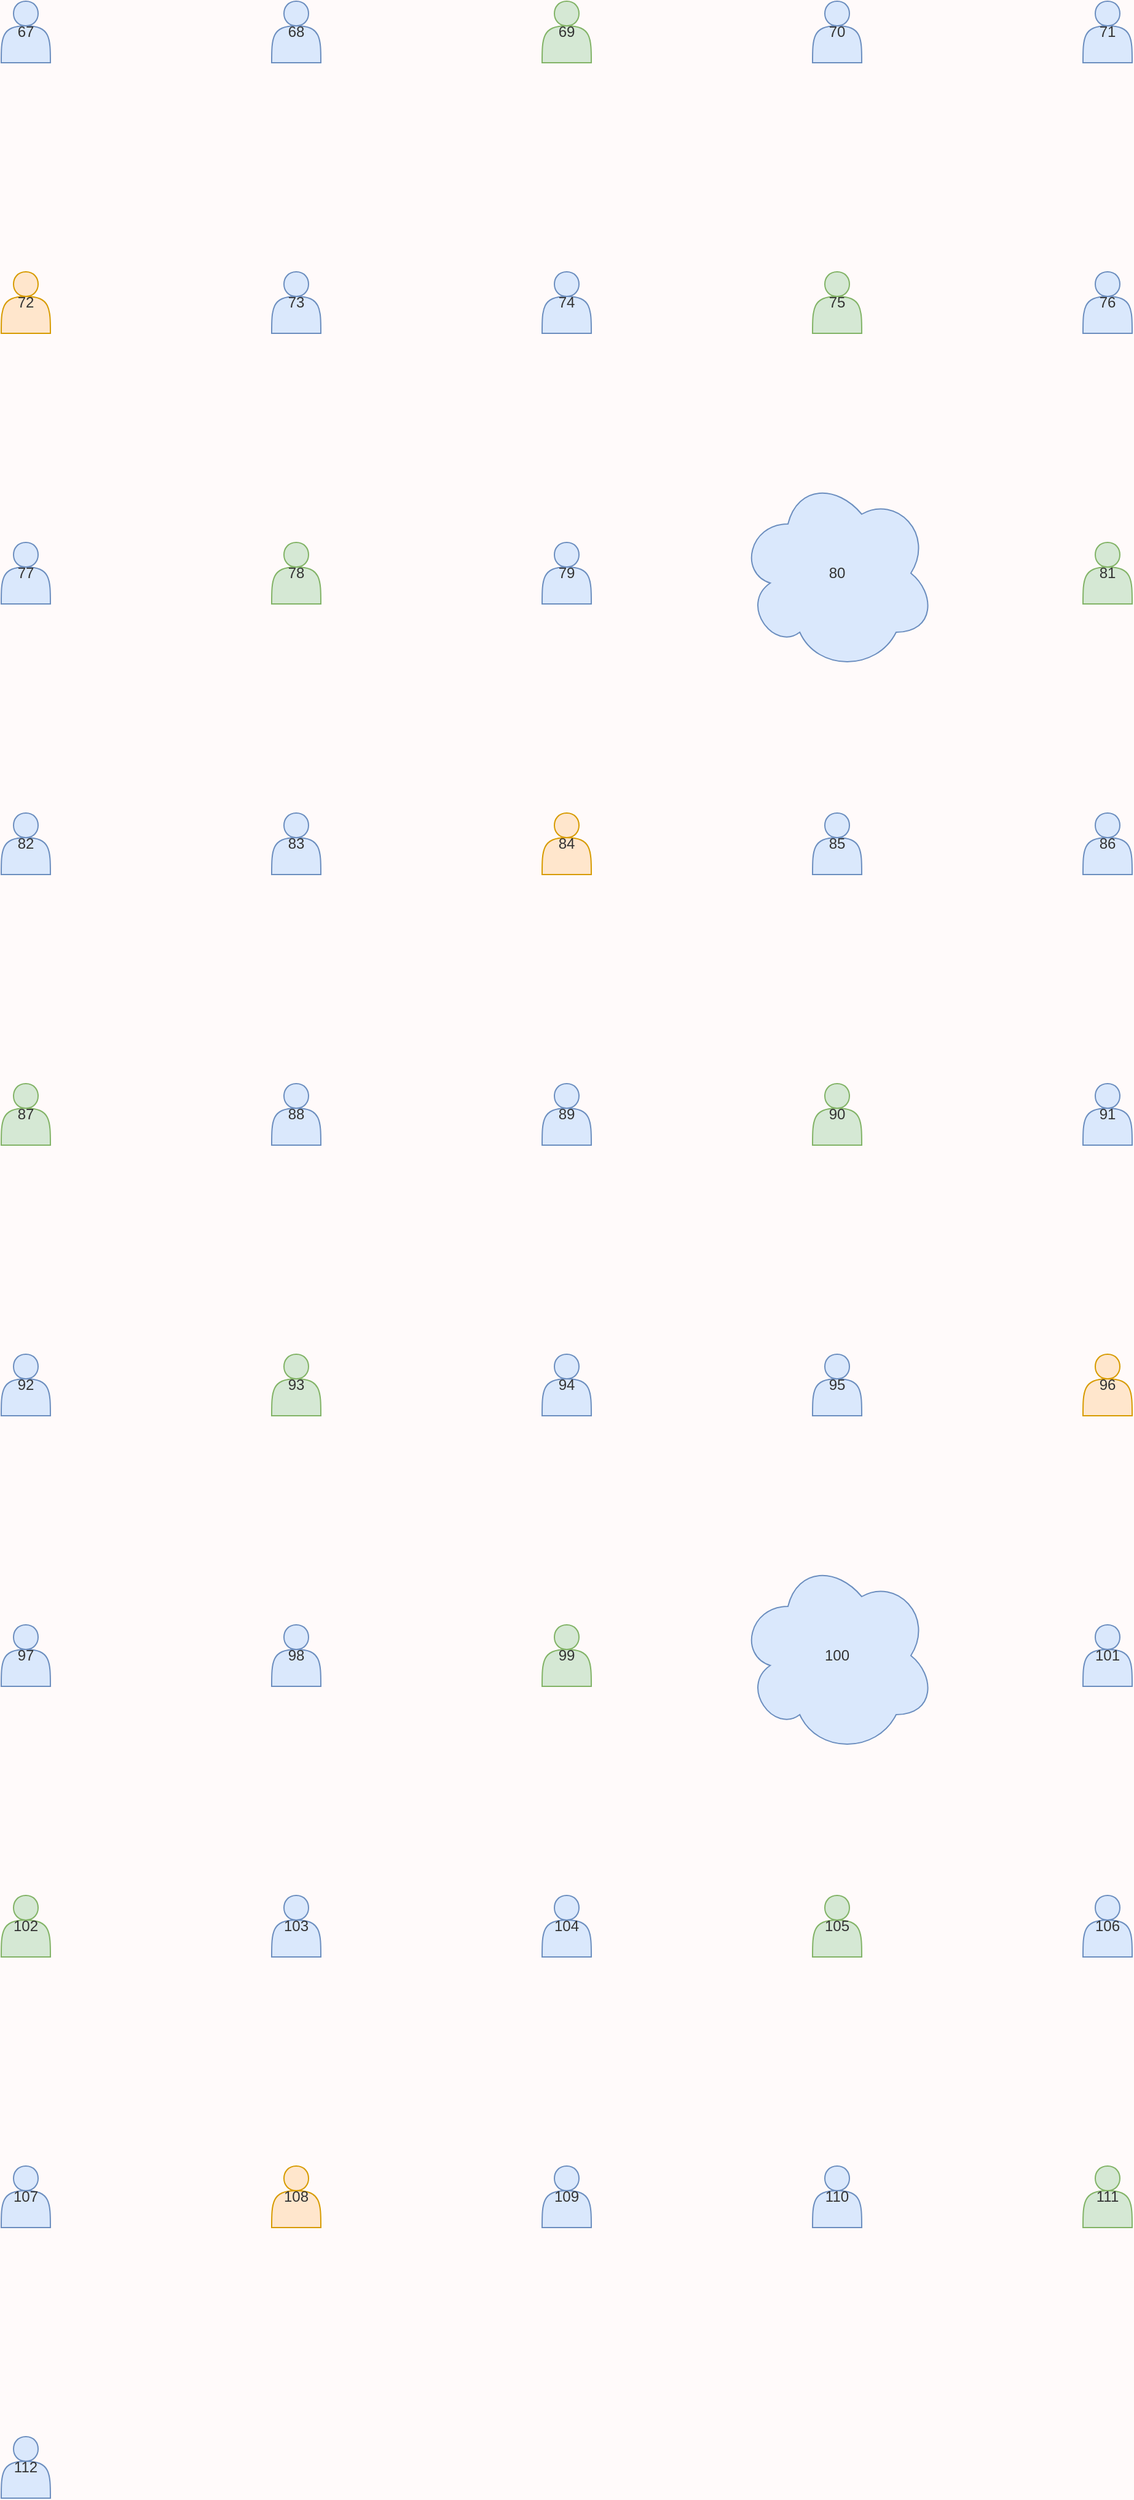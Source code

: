 <mxfile>
  <diagram id="LWq" name="Samples">
    <mxGraphModel dx="0" dy="0" background="#FFFAFA" grid="0" gridSize="10" guides="1" tooltips="1" connect="1" arrows="1" fold="1" page="1" pageScale="1" pageWidth="1169" pageHeight="827" math="0" shadow="0">
      <root>
        <mxCell id="page_root_LWq" parent="LWq"/>
        <mxCell id="node_root_LWq" parent="page_root_LWq"/>
        <mxCell id="LWq-2" value="67" style="whiteSpace=wrap;html=1;fillColor=#dae8fc;strokeColor=#6c8ebf;fontColor=#333333;shape=actor" vertex="1" parent="node_root_LWq">
          <mxGeometry x="140" y="135" width="40" height="50" as="geometry"/>
        </mxCell>
        <mxCell id="LWq-3" value="68" style="whiteSpace=wrap;html=1;fillColor=#dae8fc;strokeColor=#6c8ebf;fontColor=#333333;shape=actor" vertex="1" parent="node_root_LWq">
          <mxGeometry x="360" y="135" width="40" height="50" as="geometry"/>
        </mxCell>
        <mxCell id="LWq-4" value="69" style="whiteSpace=wrap;html=1;fillColor=#d5e8d4;strokeColor=#82b366;fontColor=#333333;shape=actor" vertex="1" parent="node_root_LWq">
          <mxGeometry x="580" y="135" width="40" height="50" as="geometry"/>
        </mxCell>
        <mxCell id="LWq-5" value="70" style="whiteSpace=wrap;html=1;fillColor=#dae8fc;strokeColor=#6c8ebf;fontColor=#333333;shape=actor" vertex="1" parent="node_root_LWq">
          <mxGeometry x="800" y="135" width="40" height="50" as="geometry"/>
        </mxCell>
        <mxCell id="LWq-6" value="71" style="whiteSpace=wrap;html=1;fillColor=#dae8fc;strokeColor=#6c8ebf;fontColor=#333333;shape=actor" vertex="1" parent="node_root_LWq">
          <mxGeometry x="1020" y="135" width="40" height="50" as="geometry"/>
        </mxCell>
        <mxCell id="LWq-7" value="72" style="whiteSpace=wrap;html=1;fillColor=#ffe6cc;strokeColor=#d79b00;fontColor=#333333;shape=actor" vertex="1" parent="node_root_LWq">
          <mxGeometry x="140" y="355" width="40" height="50" as="geometry"/>
        </mxCell>
        <mxCell id="LWq-8" value="73" style="whiteSpace=wrap;html=1;fillColor=#dae8fc;strokeColor=#6c8ebf;fontColor=#333333;shape=actor" vertex="1" parent="node_root_LWq">
          <mxGeometry x="360" y="355" width="40" height="50" as="geometry"/>
        </mxCell>
        <mxCell id="LWq-9" value="74" style="whiteSpace=wrap;html=1;fillColor=#dae8fc;strokeColor=#6c8ebf;fontColor=#333333;shape=actor" vertex="1" parent="node_root_LWq">
          <mxGeometry x="580" y="355" width="40" height="50" as="geometry"/>
        </mxCell>
        <mxCell id="LWq-10" value="75" style="whiteSpace=wrap;html=1;fillColor=#d5e8d4;strokeColor=#82b366;fontColor=#333333;shape=actor" vertex="1" parent="node_root_LWq">
          <mxGeometry x="800" y="355" width="40" height="50" as="geometry"/>
        </mxCell>
        <mxCell id="LWq-11" value="76" style="whiteSpace=wrap;html=1;fillColor=#dae8fc;strokeColor=#6c8ebf;fontColor=#333333;shape=actor" vertex="1" parent="node_root_LWq">
          <mxGeometry x="1020" y="355" width="40" height="50" as="geometry"/>
        </mxCell>
        <mxCell id="LWq-12" value="77" style="whiteSpace=wrap;html=1;fillColor=#dae8fc;strokeColor=#6c8ebf;fontColor=#333333;shape=actor" vertex="1" parent="node_root_LWq">
          <mxGeometry x="140" y="575" width="40" height="50" as="geometry"/>
        </mxCell>
        <mxCell id="LWq-13" value="78" style="whiteSpace=wrap;html=1;fillColor=#d5e8d4;strokeColor=#82b366;fontColor=#333333;shape=actor" vertex="1" parent="node_root_LWq">
          <mxGeometry x="360" y="575" width="40" height="50" as="geometry"/>
        </mxCell>
        <mxCell id="LWq-14" value="79" style="whiteSpace=wrap;html=1;fillColor=#dae8fc;strokeColor=#6c8ebf;fontColor=#333333;shape=actor" vertex="1" parent="node_root_LWq">
          <mxGeometry x="580" y="575" width="40" height="50" as="geometry"/>
        </mxCell>
        <mxCell id="LWq-15" value="80" style="whiteSpace=wrap;html=1;fillColor=#dae8fc;strokeColor=#6c8ebf;fontColor=#333333;shape=cloud" vertex="1" parent="node_root_LWq">
          <mxGeometry x="740" y="520" width="160" height="160" as="geometry"/>
        </mxCell>
        <mxCell id="LWq-16" value="81" style="whiteSpace=wrap;html=1;fillColor=#d5e8d4;strokeColor=#82b366;fontColor=#333333;shape=actor" vertex="1" parent="node_root_LWq">
          <mxGeometry x="1020" y="575" width="40" height="50" as="geometry"/>
        </mxCell>
        <mxCell id="LWq-17" value="82" style="whiteSpace=wrap;html=1;fillColor=#dae8fc;strokeColor=#6c8ebf;fontColor=#333333;shape=actor" vertex="1" parent="node_root_LWq">
          <mxGeometry x="140" y="795" width="40" height="50" as="geometry"/>
        </mxCell>
        <mxCell id="LWq-18" value="83" style="whiteSpace=wrap;html=1;fillColor=#dae8fc;strokeColor=#6c8ebf;fontColor=#333333;shape=actor" vertex="1" parent="node_root_LWq">
          <mxGeometry x="360" y="795" width="40" height="50" as="geometry"/>
        </mxCell>
        <mxCell id="LWq-19" value="84" style="whiteSpace=wrap;html=1;fillColor=#ffe6cc;strokeColor=#d79b00;fontColor=#333333;shape=actor" vertex="1" parent="node_root_LWq">
          <mxGeometry x="580" y="795" width="40" height="50" as="geometry"/>
        </mxCell>
        <mxCell id="LWq-20" value="85" style="whiteSpace=wrap;html=1;fillColor=#dae8fc;strokeColor=#6c8ebf;fontColor=#333333;shape=actor" vertex="1" parent="node_root_LWq">
          <mxGeometry x="800" y="795" width="40" height="50" as="geometry"/>
        </mxCell>
        <mxCell id="LWq-21" value="86" style="whiteSpace=wrap;html=1;fillColor=#dae8fc;strokeColor=#6c8ebf;fontColor=#333333;shape=actor" vertex="1" parent="node_root_LWq">
          <mxGeometry x="1020" y="795" width="40" height="50" as="geometry"/>
        </mxCell>
        <mxCell id="LWq-22" value="87" style="whiteSpace=wrap;html=1;fillColor=#d5e8d4;strokeColor=#82b366;fontColor=#333333;shape=actor" vertex="1" parent="node_root_LWq">
          <mxGeometry x="140" y="1015" width="40" height="50" as="geometry"/>
        </mxCell>
        <mxCell id="LWq-23" value="88" style="whiteSpace=wrap;html=1;fillColor=#dae8fc;strokeColor=#6c8ebf;fontColor=#333333;shape=actor" vertex="1" parent="node_root_LWq">
          <mxGeometry x="360" y="1015" width="40" height="50" as="geometry"/>
        </mxCell>
        <mxCell id="LWq-24" value="89" style="whiteSpace=wrap;html=1;fillColor=#dae8fc;strokeColor=#6c8ebf;fontColor=#333333;shape=actor" vertex="1" parent="node_root_LWq">
          <mxGeometry x="580" y="1015" width="40" height="50" as="geometry"/>
        </mxCell>
        <mxCell id="LWq-25" value="90" style="whiteSpace=wrap;html=1;fillColor=#d5e8d4;strokeColor=#82b366;fontColor=#333333;shape=actor" vertex="1" parent="node_root_LWq">
          <mxGeometry x="800" y="1015" width="40" height="50" as="geometry"/>
        </mxCell>
        <mxCell id="LWq-26" value="91" style="whiteSpace=wrap;html=1;fillColor=#dae8fc;strokeColor=#6c8ebf;fontColor=#333333;shape=actor" vertex="1" parent="node_root_LWq">
          <mxGeometry x="1020" y="1015" width="40" height="50" as="geometry"/>
        </mxCell>
        <mxCell id="LWq-27" value="92" style="whiteSpace=wrap;html=1;fillColor=#dae8fc;strokeColor=#6c8ebf;fontColor=#333333;shape=actor" vertex="1" parent="node_root_LWq">
          <mxGeometry x="140" y="1235" width="40" height="50" as="geometry"/>
        </mxCell>
        <mxCell id="LWq-28" value="93" style="whiteSpace=wrap;html=1;fillColor=#d5e8d4;strokeColor=#82b366;fontColor=#333333;shape=actor" vertex="1" parent="node_root_LWq">
          <mxGeometry x="360" y="1235" width="40" height="50" as="geometry"/>
        </mxCell>
        <mxCell id="LWq-29" value="94" style="whiteSpace=wrap;html=1;fillColor=#dae8fc;strokeColor=#6c8ebf;fontColor=#333333;shape=actor" vertex="1" parent="node_root_LWq">
          <mxGeometry x="580" y="1235" width="40" height="50" as="geometry"/>
        </mxCell>
        <mxCell id="LWq-30" value="95" style="whiteSpace=wrap;html=1;fillColor=#dae8fc;strokeColor=#6c8ebf;fontColor=#333333;shape=actor" vertex="1" parent="node_root_LWq">
          <mxGeometry x="800" y="1235" width="40" height="50" as="geometry"/>
        </mxCell>
        <mxCell id="LWq-31" value="96" style="whiteSpace=wrap;html=1;fillColor=#ffe6cc;strokeColor=#d79b00;fontColor=#333333;shape=actor" vertex="1" parent="node_root_LWq">
          <mxGeometry x="1020" y="1235" width="40" height="50" as="geometry"/>
        </mxCell>
        <mxCell id="LWq-32" value="97" style="whiteSpace=wrap;html=1;fillColor=#dae8fc;strokeColor=#6c8ebf;fontColor=#333333;shape=actor" vertex="1" parent="node_root_LWq">
          <mxGeometry x="140" y="1455" width="40" height="50" as="geometry"/>
        </mxCell>
        <mxCell id="LWq-33" value="98" style="whiteSpace=wrap;html=1;fillColor=#dae8fc;strokeColor=#6c8ebf;fontColor=#333333;shape=actor" vertex="1" parent="node_root_LWq">
          <mxGeometry x="360" y="1455" width="40" height="50" as="geometry"/>
        </mxCell>
        <mxCell id="LWq-34" value="99" style="whiteSpace=wrap;html=1;fillColor=#d5e8d4;strokeColor=#82b366;fontColor=#333333;shape=actor" vertex="1" parent="node_root_LWq">
          <mxGeometry x="580" y="1455" width="40" height="50" as="geometry"/>
        </mxCell>
        <mxCell id="LWq-35" value="100" style="whiteSpace=wrap;html=1;fillColor=#dae8fc;strokeColor=#6c8ebf;fontColor=#333333;shape=cloud" vertex="1" parent="node_root_LWq">
          <mxGeometry x="740" y="1400" width="160" height="160" as="geometry"/>
        </mxCell>
        <mxCell id="LWq-36" value="101" style="whiteSpace=wrap;html=1;fillColor=#dae8fc;strokeColor=#6c8ebf;fontColor=#333333;shape=actor" vertex="1" parent="node_root_LWq">
          <mxGeometry x="1020" y="1455" width="40" height="50" as="geometry"/>
        </mxCell>
        <mxCell id="LWq-37" value="102" style="whiteSpace=wrap;html=1;fillColor=#d5e8d4;strokeColor=#82b366;fontColor=#333333;shape=actor" vertex="1" parent="node_root_LWq">
          <mxGeometry x="140" y="1675" width="40" height="50" as="geometry"/>
        </mxCell>
        <mxCell id="LWq-38" value="103" style="whiteSpace=wrap;html=1;fillColor=#dae8fc;strokeColor=#6c8ebf;fontColor=#333333;shape=actor" vertex="1" parent="node_root_LWq">
          <mxGeometry x="360" y="1675" width="40" height="50" as="geometry"/>
        </mxCell>
        <mxCell id="LWq-39" value="104" style="whiteSpace=wrap;html=1;fillColor=#dae8fc;strokeColor=#6c8ebf;fontColor=#333333;shape=actor" vertex="1" parent="node_root_LWq">
          <mxGeometry x="580" y="1675" width="40" height="50" as="geometry"/>
        </mxCell>
        <mxCell id="LWq-40" value="105" style="whiteSpace=wrap;html=1;fillColor=#d5e8d4;strokeColor=#82b366;fontColor=#333333;shape=actor" vertex="1" parent="node_root_LWq">
          <mxGeometry x="800" y="1675" width="40" height="50" as="geometry"/>
        </mxCell>
        <mxCell id="LWq-41" value="106" style="whiteSpace=wrap;html=1;fillColor=#dae8fc;strokeColor=#6c8ebf;fontColor=#333333;shape=actor" vertex="1" parent="node_root_LWq">
          <mxGeometry x="1020" y="1675" width="40" height="50" as="geometry"/>
        </mxCell>
        <mxCell id="LWq-42" value="107" style="whiteSpace=wrap;html=1;fillColor=#dae8fc;strokeColor=#6c8ebf;fontColor=#333333;shape=actor" vertex="1" parent="node_root_LWq">
          <mxGeometry x="140" y="1895" width="40" height="50" as="geometry"/>
        </mxCell>
        <mxCell id="LWq-43" value="108" style="whiteSpace=wrap;html=1;fillColor=#ffe6cc;strokeColor=#d79b00;fontColor=#333333;shape=actor" vertex="1" parent="node_root_LWq">
          <mxGeometry x="360" y="1895" width="40" height="50" as="geometry"/>
        </mxCell>
        <mxCell id="LWq-44" value="109" style="whiteSpace=wrap;html=1;fillColor=#dae8fc;strokeColor=#6c8ebf;fontColor=#333333;shape=actor" vertex="1" parent="node_root_LWq">
          <mxGeometry x="580" y="1895" width="40" height="50" as="geometry"/>
        </mxCell>
        <mxCell id="LWq-45" value="110" style="whiteSpace=wrap;html=1;fillColor=#dae8fc;strokeColor=#6c8ebf;fontColor=#333333;shape=actor" vertex="1" parent="node_root_LWq">
          <mxGeometry x="800" y="1895" width="40" height="50" as="geometry"/>
        </mxCell>
        <mxCell id="LWq-46" value="111" style="whiteSpace=wrap;html=1;fillColor=#d5e8d4;strokeColor=#82b366;fontColor=#333333;shape=actor" vertex="1" parent="node_root_LWq">
          <mxGeometry x="1020" y="1895" width="40" height="50" as="geometry"/>
        </mxCell>
        <mxCell id="LWq-47" value="112" style="whiteSpace=wrap;html=1;fillColor=#dae8fc;strokeColor=#6c8ebf;fontColor=#333333;shape=actor" vertex="1" parent="node_root_LWq">
          <mxGeometry x="140" y="2115" width="40" height="50" as="geometry"/>
        </mxCell>
      </root>
    </mxGraphModel>
  </diagram>
</mxfile>